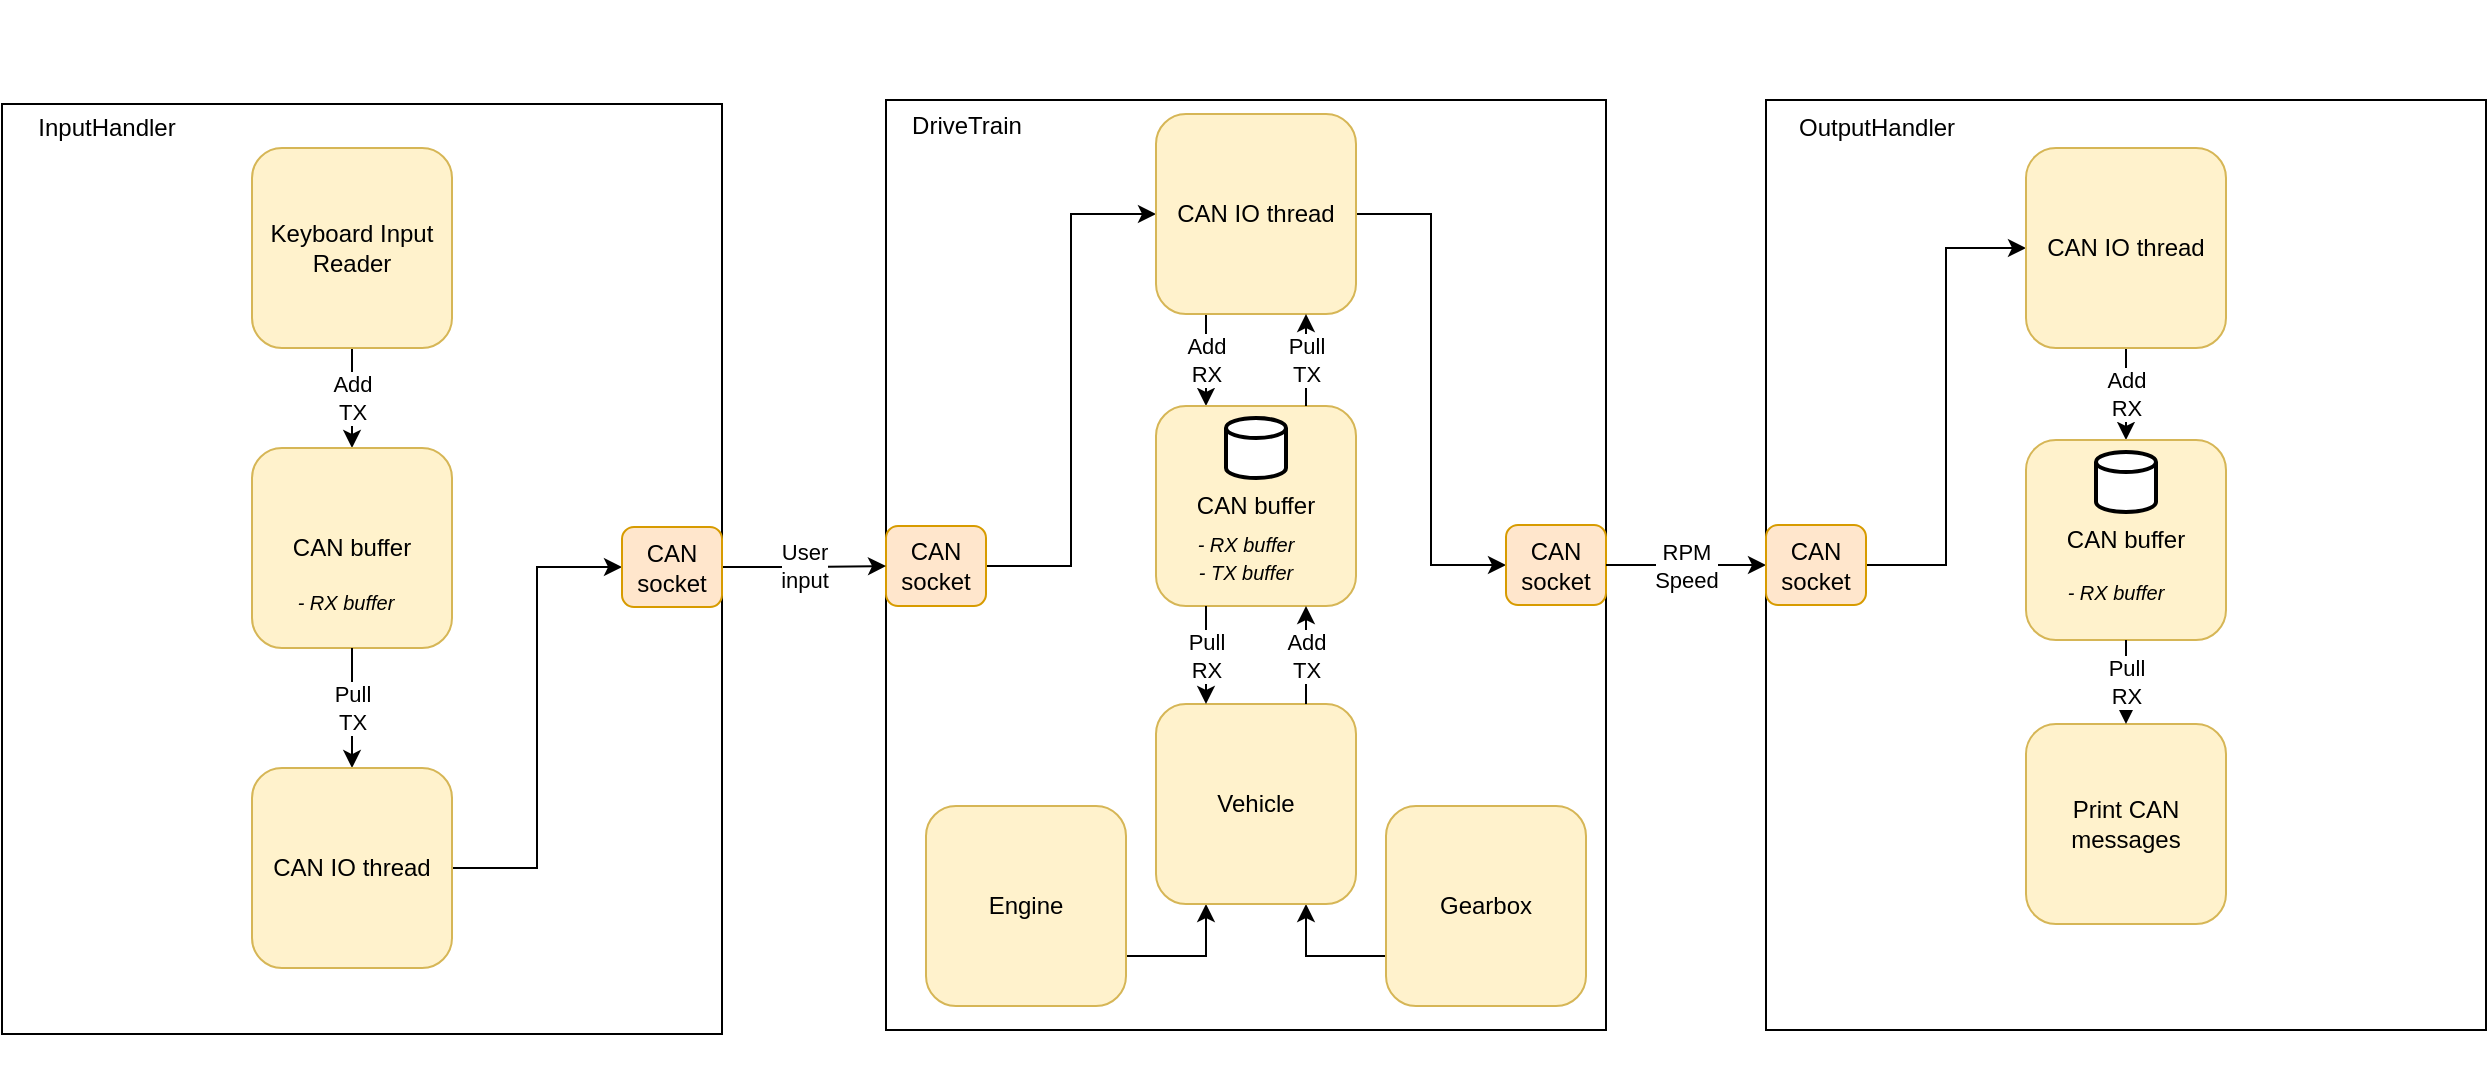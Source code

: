 <mxfile version="13.9.2" type="github">
  <diagram id="5jZB0MULv0s9Xh8zhgM-" name="Page-1">
    <mxGraphModel dx="2263" dy="813" grid="1" gridSize="10" guides="1" tooltips="1" connect="1" arrows="1" fold="1" page="1" pageScale="1" pageWidth="850" pageHeight="1100" math="0" shadow="0">
      <root>
        <mxCell id="0" />
        <mxCell id="1" parent="0" />
        <mxCell id="ex7DYZFk-IQbwmrOWY8H-68" value="" style="rounded=0;whiteSpace=wrap;html=1;" vertex="1" parent="1">
          <mxGeometry x="-412" y="159" width="360" height="465" as="geometry" />
        </mxCell>
        <mxCell id="3d7q3Th1NHqidStg-UQ_-11" value="" style="group" parent="1" vertex="1" connectable="0">
          <mxGeometry x="-10" y="107" width="450" height="540" as="geometry" />
        </mxCell>
        <mxCell id="3d7q3Th1NHqidStg-UQ_-2" value="" style="rounded=0;whiteSpace=wrap;html=1;" parent="3d7q3Th1NHqidStg-UQ_-11" vertex="1">
          <mxGeometry x="40" y="50" width="360" height="465" as="geometry" />
        </mxCell>
        <mxCell id="3d7q3Th1NHqidStg-UQ_-5" value="DriveTrain" style="text;html=1;align=center;verticalAlign=middle;resizable=0;points=[];autosize=1;" parent="3d7q3Th1NHqidStg-UQ_-11" vertex="1">
          <mxGeometry x="40" y="53" width="80" height="20" as="geometry" />
        </mxCell>
        <mxCell id="ex7DYZFk-IQbwmrOWY8H-40" style="edgeStyle=orthogonalEdgeStyle;rounded=0;orthogonalLoop=1;jettySize=auto;html=1;entryX=0.25;entryY=1;entryDx=0;entryDy=0;exitX=1;exitY=0.75;exitDx=0;exitDy=0;" edge="1" parent="3d7q3Th1NHqidStg-UQ_-11" source="3d7q3Th1NHqidStg-UQ_-26" target="ex7DYZFk-IQbwmrOWY8H-32">
          <mxGeometry relative="1" as="geometry" />
        </mxCell>
        <mxCell id="3d7q3Th1NHqidStg-UQ_-26" value="Engine" style="rounded=1;whiteSpace=wrap;html=1;fillColor=#fff2cc;strokeColor=#d6b656;" parent="3d7q3Th1NHqidStg-UQ_-11" vertex="1">
          <mxGeometry x="60" y="403" width="100" height="100" as="geometry" />
        </mxCell>
        <mxCell id="ex7DYZFk-IQbwmrOWY8H-39" style="edgeStyle=orthogonalEdgeStyle;rounded=0;orthogonalLoop=1;jettySize=auto;html=1;entryX=0.75;entryY=1;entryDx=0;entryDy=0;exitX=0;exitY=0.75;exitDx=0;exitDy=0;" edge="1" parent="3d7q3Th1NHqidStg-UQ_-11" source="3d7q3Th1NHqidStg-UQ_-39" target="ex7DYZFk-IQbwmrOWY8H-32">
          <mxGeometry relative="1" as="geometry" />
        </mxCell>
        <mxCell id="3d7q3Th1NHqidStg-UQ_-39" value="Gearbox" style="rounded=1;whiteSpace=wrap;html=1;fillColor=#fff2cc;strokeColor=#d6b656;" parent="3d7q3Th1NHqidStg-UQ_-11" vertex="1">
          <mxGeometry x="290" y="403" width="100" height="100" as="geometry" />
        </mxCell>
        <mxCell id="ex7DYZFk-IQbwmrOWY8H-35" style="edgeStyle=orthogonalEdgeStyle;rounded=0;orthogonalLoop=1;jettySize=auto;html=1;entryX=0;entryY=0.5;entryDx=0;entryDy=0;" edge="1" parent="3d7q3Th1NHqidStg-UQ_-11" source="ex7DYZFk-IQbwmrOWY8H-20" target="ex7DYZFk-IQbwmrOWY8H-33">
          <mxGeometry relative="1" as="geometry" />
        </mxCell>
        <mxCell id="ex7DYZFk-IQbwmrOWY8H-20" value="CAN socket" style="rounded=1;whiteSpace=wrap;html=1;fillColor=#ffe6cc;strokeColor=#d79b00;" vertex="1" parent="3d7q3Th1NHqidStg-UQ_-11">
          <mxGeometry x="40" y="263" width="50" height="40" as="geometry" />
        </mxCell>
        <mxCell id="ex7DYZFk-IQbwmrOWY8H-38" style="edgeStyle=orthogonalEdgeStyle;rounded=0;orthogonalLoop=1;jettySize=auto;html=1;entryX=0;entryY=0.5;entryDx=0;entryDy=0;" edge="1" parent="3d7q3Th1NHqidStg-UQ_-11" source="ex7DYZFk-IQbwmrOWY8H-33" target="ex7DYZFk-IQbwmrOWY8H-37">
          <mxGeometry relative="1" as="geometry" />
        </mxCell>
        <mxCell id="ex7DYZFk-IQbwmrOWY8H-58" value="&lt;div&gt;Add&lt;br&gt;&lt;/div&gt;&lt;div&gt;RX&lt;br&gt;&lt;/div&gt;" style="edgeStyle=orthogonalEdgeStyle;rounded=0;orthogonalLoop=1;jettySize=auto;html=1;exitX=0.25;exitY=1;exitDx=0;exitDy=0;entryX=0.25;entryY=0;entryDx=0;entryDy=0;" edge="1" parent="3d7q3Th1NHqidStg-UQ_-11" source="ex7DYZFk-IQbwmrOWY8H-33" target="ex7DYZFk-IQbwmrOWY8H-28">
          <mxGeometry relative="1" as="geometry" />
        </mxCell>
        <mxCell id="ex7DYZFk-IQbwmrOWY8H-33" value="CAN IO thread" style="rounded=1;whiteSpace=wrap;html=1;fillColor=#fff2cc;strokeColor=#d6b656;" vertex="1" parent="3d7q3Th1NHqidStg-UQ_-11">
          <mxGeometry x="175" y="57" width="100" height="100" as="geometry" />
        </mxCell>
        <mxCell id="ex7DYZFk-IQbwmrOWY8H-27" value="" style="group" vertex="1" connectable="0" parent="3d7q3Th1NHqidStg-UQ_-11">
          <mxGeometry x="175" y="203" width="100" height="100" as="geometry" />
        </mxCell>
        <mxCell id="ex7DYZFk-IQbwmrOWY8H-28" value="CAN buffer" style="rounded=1;whiteSpace=wrap;html=1;fillColor=#fff2cc;strokeColor=#d6b656;" vertex="1" parent="ex7DYZFk-IQbwmrOWY8H-27">
          <mxGeometry width="100" height="100" as="geometry" />
        </mxCell>
        <mxCell id="ex7DYZFk-IQbwmrOWY8H-29" value="" style="strokeWidth=2;html=1;shape=mxgraph.flowchart.database;whiteSpace=wrap;" vertex="1" parent="ex7DYZFk-IQbwmrOWY8H-27">
          <mxGeometry x="35" y="6" width="30" height="30" as="geometry" />
        </mxCell>
        <mxCell id="ex7DYZFk-IQbwmrOWY8H-30" value="&lt;div&gt;&lt;font style=&quot;font-size: 10px&quot;&gt;&lt;i&gt;- RX buffer&lt;br&gt;&lt;/i&gt;&lt;/font&gt;&lt;/div&gt;&lt;div&gt;&lt;font style=&quot;font-size: 10px&quot;&gt;&lt;i&gt;- TX buffer&lt;/i&gt;&lt;/font&gt;&lt;/div&gt;&lt;div&gt;&lt;font style=&quot;font-size: 10px&quot;&gt;&lt;i&gt;&lt;br&gt;&lt;/i&gt;&lt;/font&gt;&lt;/div&gt;" style="text;html=1;strokeColor=none;fillColor=none;align=center;verticalAlign=middle;whiteSpace=wrap;rounded=0;" vertex="1" parent="ex7DYZFk-IQbwmrOWY8H-27">
          <mxGeometry x="10" y="73" width="70" height="20" as="geometry" />
        </mxCell>
        <mxCell id="ex7DYZFk-IQbwmrOWY8H-32" value="Vehicle" style="rounded=1;whiteSpace=wrap;html=1;fillColor=#fff2cc;strokeColor=#d6b656;" vertex="1" parent="3d7q3Th1NHqidStg-UQ_-11">
          <mxGeometry x="175" y="352" width="100" height="100" as="geometry" />
        </mxCell>
        <mxCell id="ex7DYZFk-IQbwmrOWY8H-37" value="CAN socket" style="rounded=1;whiteSpace=wrap;html=1;fillColor=#ffe6cc;strokeColor=#d79b00;" vertex="1" parent="3d7q3Th1NHqidStg-UQ_-11">
          <mxGeometry x="350" y="262.5" width="50" height="40" as="geometry" />
        </mxCell>
        <mxCell id="ex7DYZFk-IQbwmrOWY8H-53" value="&lt;div&gt;Pull&lt;/div&gt;&lt;div&gt;RX&lt;/div&gt;" style="endArrow=classic;html=1;entryX=0.25;entryY=0;entryDx=0;entryDy=0;exitX=0.25;exitY=1;exitDx=0;exitDy=0;" edge="1" parent="3d7q3Th1NHqidStg-UQ_-11" source="ex7DYZFk-IQbwmrOWY8H-28" target="ex7DYZFk-IQbwmrOWY8H-32">
          <mxGeometry width="50" height="50" relative="1" as="geometry">
            <mxPoint x="200" y="290" as="sourcePoint" />
            <mxPoint x="250" y="240" as="targetPoint" />
          </mxGeometry>
        </mxCell>
        <mxCell id="ex7DYZFk-IQbwmrOWY8H-54" value="Add&lt;br&gt;&lt;div&gt;TX&lt;br&gt;&lt;/div&gt;" style="endArrow=classic;html=1;exitX=0.75;exitY=0;exitDx=0;exitDy=0;entryX=0.75;entryY=1;entryDx=0;entryDy=0;" edge="1" parent="3d7q3Th1NHqidStg-UQ_-11" source="ex7DYZFk-IQbwmrOWY8H-32" target="ex7DYZFk-IQbwmrOWY8H-28">
          <mxGeometry width="50" height="50" relative="1" as="geometry">
            <mxPoint x="130" y="300" as="sourcePoint" />
            <mxPoint x="180" y="250" as="targetPoint" />
          </mxGeometry>
        </mxCell>
        <mxCell id="ex7DYZFk-IQbwmrOWY8H-59" value="&lt;div&gt;Pull&lt;/div&gt;&lt;div&gt;TX&lt;br&gt;&lt;/div&gt;" style="edgeStyle=orthogonalEdgeStyle;rounded=0;orthogonalLoop=1;jettySize=auto;html=1;exitX=0.75;exitY=0;exitDx=0;exitDy=0;entryX=0.75;entryY=1;entryDx=0;entryDy=0;" edge="1" parent="3d7q3Th1NHqidStg-UQ_-11" source="ex7DYZFk-IQbwmrOWY8H-28" target="ex7DYZFk-IQbwmrOWY8H-33">
          <mxGeometry relative="1" as="geometry" />
        </mxCell>
        <mxCell id="3d7q3Th1NHqidStg-UQ_-29" value="&lt;div&gt;RPM&lt;/div&gt;&lt;div&gt;Speed&lt;br&gt;&lt;/div&gt;" style="edgeStyle=orthogonalEdgeStyle;rounded=0;orthogonalLoop=1;jettySize=auto;html=1;exitX=1;exitY=0.5;exitDx=0;exitDy=0;entryX=0;entryY=0.5;entryDx=0;entryDy=0;" parent="1" source="3d7q3Th1NHqidStg-UQ_-2" target="3d7q3Th1NHqidStg-UQ_-53" edge="1">
          <mxGeometry relative="1" as="geometry">
            <mxPoint x="660" y="390" as="targetPoint" />
          </mxGeometry>
        </mxCell>
        <mxCell id="3d7q3Th1NHqidStg-UQ_-53" value="" style="rounded=0;whiteSpace=wrap;html=1;" parent="1" vertex="1">
          <mxGeometry x="470" y="157" width="360" height="465" as="geometry" />
        </mxCell>
        <mxCell id="3d7q3Th1NHqidStg-UQ_-54" value="OutputHandler" style="text;html=1;align=center;verticalAlign=middle;resizable=0;points=[];autosize=1;" parent="1" vertex="1">
          <mxGeometry x="470" y="161" width="110" height="20" as="geometry" />
        </mxCell>
        <mxCell id="ex7DYZFk-IQbwmrOWY8H-51" style="edgeStyle=orthogonalEdgeStyle;rounded=0;orthogonalLoop=1;jettySize=auto;html=1;entryX=0;entryY=0.5;entryDx=0;entryDy=0;" edge="1" parent="1" source="ex7DYZFk-IQbwmrOWY8H-45" target="ex7DYZFk-IQbwmrOWY8H-50">
          <mxGeometry relative="1" as="geometry" />
        </mxCell>
        <mxCell id="ex7DYZFk-IQbwmrOWY8H-45" value="CAN socket" style="rounded=1;whiteSpace=wrap;html=1;fillColor=#ffe6cc;strokeColor=#d79b00;" vertex="1" parent="1">
          <mxGeometry x="470" y="369.5" width="50" height="40" as="geometry" />
        </mxCell>
        <mxCell id="ex7DYZFk-IQbwmrOWY8H-46" value="Print CAN messages" style="rounded=1;whiteSpace=wrap;html=1;fillColor=#fff2cc;strokeColor=#d6b656;" vertex="1" parent="1">
          <mxGeometry x="600" y="469" width="100" height="100" as="geometry" />
        </mxCell>
        <mxCell id="ex7DYZFk-IQbwmrOWY8H-65" value="&lt;div&gt;Add&lt;br&gt;&lt;/div&gt;&lt;div&gt;RX&lt;br&gt;&lt;/div&gt;" style="edgeStyle=orthogonalEdgeStyle;rounded=0;orthogonalLoop=1;jettySize=auto;html=1;entryX=0.5;entryY=0;entryDx=0;entryDy=0;" edge="1" parent="1" source="ex7DYZFk-IQbwmrOWY8H-50" target="ex7DYZFk-IQbwmrOWY8H-61">
          <mxGeometry relative="1" as="geometry" />
        </mxCell>
        <mxCell id="ex7DYZFk-IQbwmrOWY8H-50" value="CAN IO thread" style="rounded=1;whiteSpace=wrap;html=1;fillColor=#fff2cc;strokeColor=#d6b656;" vertex="1" parent="1">
          <mxGeometry x="600" y="181" width="100" height="100" as="geometry" />
        </mxCell>
        <mxCell id="ex7DYZFk-IQbwmrOWY8H-60" value="" style="group" vertex="1" connectable="0" parent="1">
          <mxGeometry x="600" y="327" width="100" height="100" as="geometry" />
        </mxCell>
        <mxCell id="ex7DYZFk-IQbwmrOWY8H-61" value="CAN buffer" style="rounded=1;whiteSpace=wrap;html=1;fillColor=#fff2cc;strokeColor=#d6b656;" vertex="1" parent="ex7DYZFk-IQbwmrOWY8H-60">
          <mxGeometry width="100" height="100" as="geometry" />
        </mxCell>
        <mxCell id="ex7DYZFk-IQbwmrOWY8H-62" value="" style="strokeWidth=2;html=1;shape=mxgraph.flowchart.database;whiteSpace=wrap;" vertex="1" parent="ex7DYZFk-IQbwmrOWY8H-60">
          <mxGeometry x="35" y="6" width="30" height="30" as="geometry" />
        </mxCell>
        <mxCell id="ex7DYZFk-IQbwmrOWY8H-63" value="&lt;div&gt;&lt;font style=&quot;font-size: 10px&quot;&gt;&lt;i&gt;- RX buffer&lt;br&gt;&lt;/i&gt;&lt;/font&gt;&lt;/div&gt;&lt;div&gt;&lt;font style=&quot;font-size: 10px&quot;&gt;&lt;i&gt;&lt;br&gt;&lt;/i&gt;&lt;/font&gt;&lt;/div&gt;" style="text;html=1;strokeColor=none;fillColor=none;align=center;verticalAlign=middle;whiteSpace=wrap;rounded=0;" vertex="1" parent="ex7DYZFk-IQbwmrOWY8H-60">
          <mxGeometry x="10" y="73" width="70" height="20" as="geometry" />
        </mxCell>
        <mxCell id="ex7DYZFk-IQbwmrOWY8H-11" value="&lt;div&gt;Add&lt;/div&gt;&lt;div&gt;TX&lt;br&gt;&lt;/div&gt;" style="edgeStyle=orthogonalEdgeStyle;rounded=0;orthogonalLoop=1;jettySize=auto;html=1;entryX=0.5;entryY=0;entryDx=0;entryDy=0;" edge="1" parent="1" source="3d7q3Th1NHqidStg-UQ_-17" target="ex7DYZFk-IQbwmrOWY8H-9">
          <mxGeometry relative="1" as="geometry" />
        </mxCell>
        <mxCell id="3d7q3Th1NHqidStg-UQ_-8" value="InputHandler" style="text;html=1;align=center;verticalAlign=middle;resizable=0;points=[];autosize=1;" parent="1" vertex="1">
          <mxGeometry x="-410.003" y="161" width="100" height="20" as="geometry" />
        </mxCell>
        <mxCell id="ex7DYZFk-IQbwmrOWY8H-17" value="" style="group" vertex="1" connectable="0" parent="1">
          <mxGeometry x="-286.998" y="330.996" width="526.538" height="280.294" as="geometry" />
        </mxCell>
        <mxCell id="ex7DYZFk-IQbwmrOWY8H-24" value="" style="group" vertex="1" connectable="0" parent="ex7DYZFk-IQbwmrOWY8H-17">
          <mxGeometry width="526.538" height="280.294" as="geometry" />
        </mxCell>
        <mxCell id="ex7DYZFk-IQbwmrOWY8H-26" value="" style="group" vertex="1" connectable="0" parent="ex7DYZFk-IQbwmrOWY8H-24">
          <mxGeometry width="526.538" height="280.294" as="geometry" />
        </mxCell>
        <mxCell id="ex7DYZFk-IQbwmrOWY8H-8" value="" style="strokeWidth=2;html=1;shape=mxgraph.flowchart.database;whiteSpace=wrap;" vertex="1" parent="ex7DYZFk-IQbwmrOWY8H-26">
          <mxGeometry x="40.385" y="6.053" width="34.615" height="30.265" as="geometry" />
        </mxCell>
        <mxCell id="ex7DYZFk-IQbwmrOWY8H-10" value="&lt;font style=&quot;font-size: 10px&quot;&gt;&lt;i&gt;- TX buffer&lt;/i&gt;&lt;/font&gt;" style="text;html=1;strokeColor=none;fillColor=none;align=center;verticalAlign=middle;whiteSpace=wrap;rounded=0;" vertex="1" parent="ex7DYZFk-IQbwmrOWY8H-26">
          <mxGeometry x="11.538" y="73.644" width="80.769" height="20.176" as="geometry" />
        </mxCell>
        <mxCell id="ex7DYZFk-IQbwmrOWY8H-9" value="CAN buffer" style="rounded=1;whiteSpace=wrap;html=1;fillColor=#fff2cc;strokeColor=#d6b656;" vertex="1" parent="ex7DYZFk-IQbwmrOWY8H-26">
          <mxGeometry width="100" height="100" as="geometry" />
        </mxCell>
        <mxCell id="ex7DYZFk-IQbwmrOWY8H-76" value="&lt;div&gt;&lt;font style=&quot;font-size: 10px&quot;&gt;&lt;i&gt;- RX buffer&lt;br&gt;&lt;/i&gt;&lt;/font&gt;&lt;/div&gt;&lt;div&gt;&lt;font style=&quot;font-size: 10px&quot;&gt;&lt;i&gt;&lt;br&gt;&lt;/i&gt;&lt;/font&gt;&lt;/div&gt;" style="text;html=1;strokeColor=none;fillColor=none;align=center;verticalAlign=middle;whiteSpace=wrap;rounded=0;" vertex="1" parent="ex7DYZFk-IQbwmrOWY8H-26">
          <mxGeometry x="11.538" y="73.644" width="70" height="20" as="geometry" />
        </mxCell>
        <mxCell id="ex7DYZFk-IQbwmrOWY8H-67" value="&lt;div&gt;Pull&lt;/div&gt;&lt;div&gt;TX&lt;br&gt;&lt;/div&gt;" style="edgeStyle=orthogonalEdgeStyle;rounded=0;orthogonalLoop=1;jettySize=auto;html=1;entryX=0.5;entryY=0;entryDx=0;entryDy=0;" edge="1" parent="1" source="ex7DYZFk-IQbwmrOWY8H-9" target="ex7DYZFk-IQbwmrOWY8H-1">
          <mxGeometry relative="1" as="geometry" />
        </mxCell>
        <mxCell id="3d7q3Th1NHqidStg-UQ_-17" value="Keyboard Input Reader" style="rounded=1;whiteSpace=wrap;html=1;fillColor=#fff2cc;strokeColor=#d6b656;" parent="1" vertex="1">
          <mxGeometry x="-286.997" y="181" width="100" height="100" as="geometry" />
        </mxCell>
        <mxCell id="ex7DYZFk-IQbwmrOWY8H-74" style="edgeStyle=orthogonalEdgeStyle;rounded=0;orthogonalLoop=1;jettySize=auto;html=1;entryX=0;entryY=0.5;entryDx=0;entryDy=0;" edge="1" parent="1" source="ex7DYZFk-IQbwmrOWY8H-1" target="ex7DYZFk-IQbwmrOWY8H-70">
          <mxGeometry relative="1" as="geometry" />
        </mxCell>
        <mxCell id="ex7DYZFk-IQbwmrOWY8H-1" value="CAN IO thread" style="rounded=1;whiteSpace=wrap;html=1;fillColor=#fff2cc;strokeColor=#d6b656;" vertex="1" parent="1">
          <mxGeometry x="-286.994" y="491.003" width="100" height="100" as="geometry" />
        </mxCell>
        <mxCell id="ex7DYZFk-IQbwmrOWY8H-73" value="&lt;div&gt;User&lt;/div&gt;&lt;div&gt;input&lt;br&gt;&lt;/div&gt;" style="edgeStyle=orthogonalEdgeStyle;rounded=0;orthogonalLoop=1;jettySize=auto;html=1;" edge="1" parent="1" source="ex7DYZFk-IQbwmrOWY8H-70" target="ex7DYZFk-IQbwmrOWY8H-20">
          <mxGeometry relative="1" as="geometry" />
        </mxCell>
        <mxCell id="ex7DYZFk-IQbwmrOWY8H-70" value="CAN socket" style="rounded=1;whiteSpace=wrap;html=1;fillColor=#ffe6cc;strokeColor=#d79b00;" vertex="1" parent="1">
          <mxGeometry x="-102" y="370.5" width="50" height="40" as="geometry" />
        </mxCell>
        <mxCell id="ex7DYZFk-IQbwmrOWY8H-75" value="&lt;div&gt;Pull&lt;/div&gt;&lt;div&gt;RX&lt;br&gt;&lt;/div&gt;" style="edgeStyle=orthogonalEdgeStyle;rounded=0;orthogonalLoop=1;jettySize=auto;html=1;entryX=0.5;entryY=0;entryDx=0;entryDy=0;" edge="1" parent="1" source="ex7DYZFk-IQbwmrOWY8H-61" target="ex7DYZFk-IQbwmrOWY8H-46">
          <mxGeometry relative="1" as="geometry" />
        </mxCell>
      </root>
    </mxGraphModel>
  </diagram>
</mxfile>
